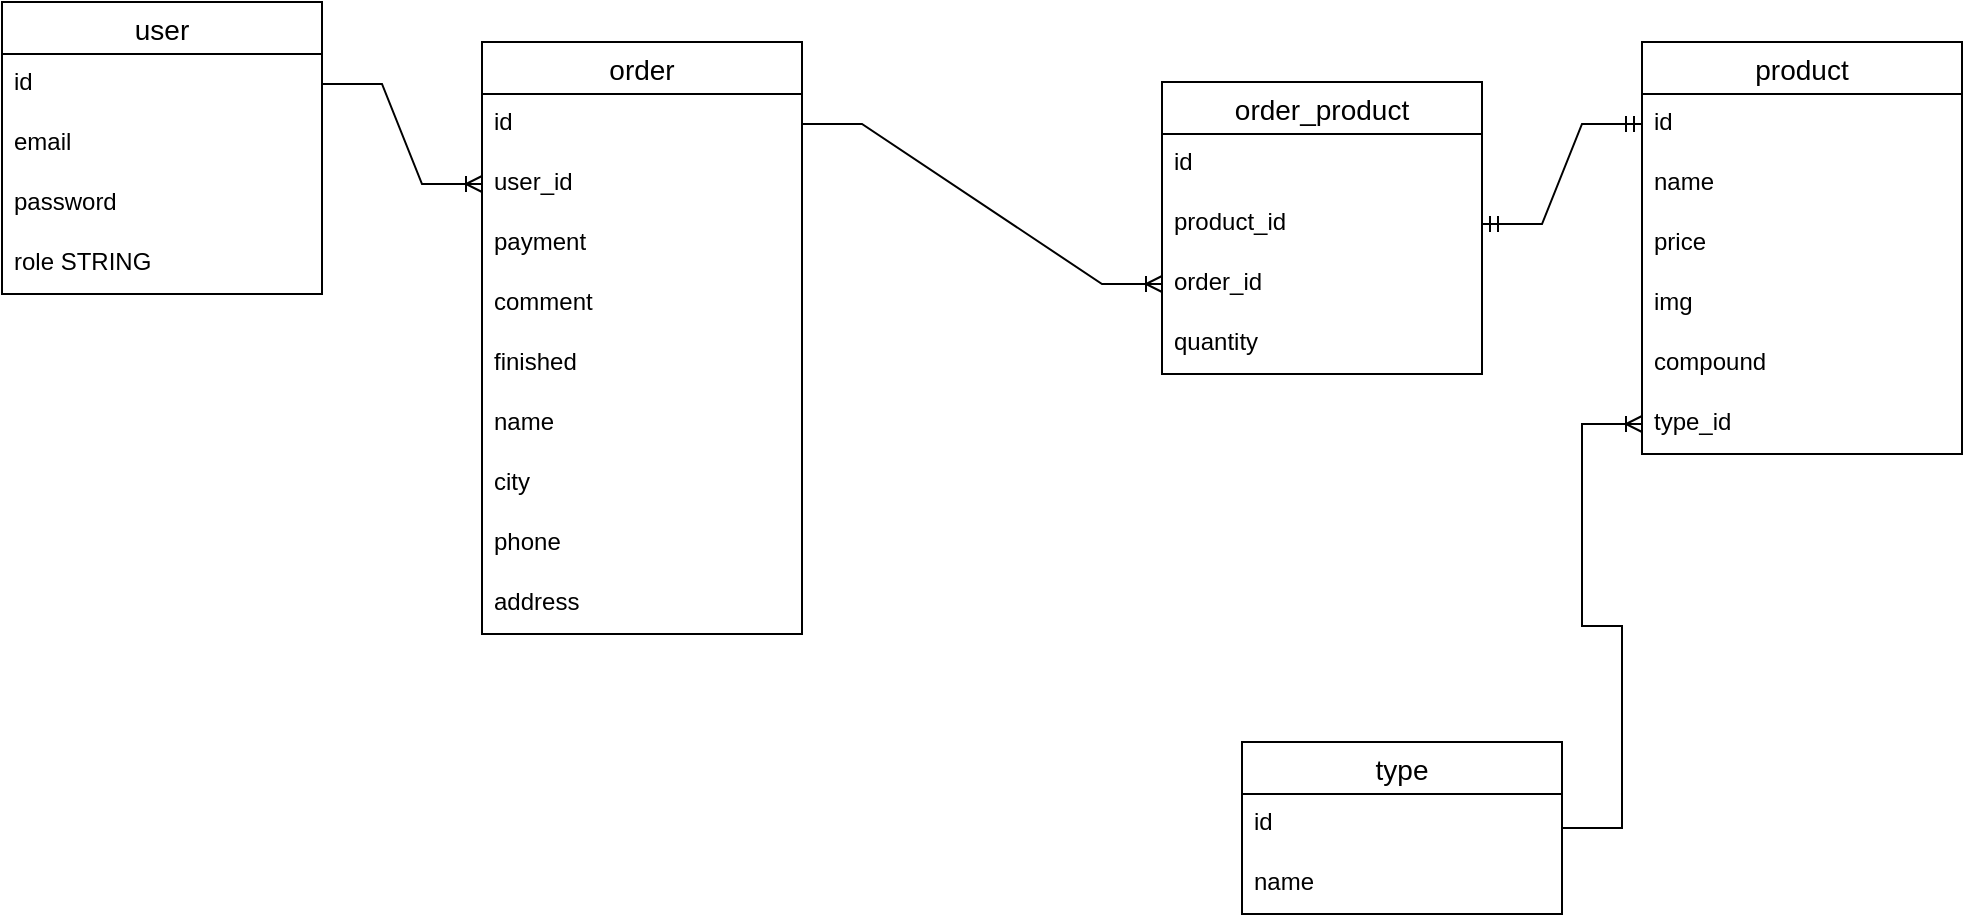 <mxfile version="21.1.4" type="device">
  <diagram name="Страница 1" id="jdLYDhshcLq_wdIVFXWi">
    <mxGraphModel dx="2219" dy="581" grid="1" gridSize="10" guides="1" tooltips="1" connect="1" arrows="1" fold="1" page="1" pageScale="1" pageWidth="1169" pageHeight="827" math="0" shadow="0">
      <root>
        <mxCell id="0" />
        <mxCell id="1" parent="0" />
        <mxCell id="Wa8RqFfKmVrpDGZSbUZW-1" value="user" style="swimlane;fontStyle=0;childLayout=stackLayout;horizontal=1;startSize=26;horizontalStack=0;resizeParent=1;resizeParentMax=0;resizeLast=0;collapsible=1;marginBottom=0;align=center;fontSize=14;" parent="1" vertex="1">
          <mxGeometry x="-40" y="340" width="160" height="146" as="geometry" />
        </mxCell>
        <mxCell id="Wa8RqFfKmVrpDGZSbUZW-2" value="id" style="text;strokeColor=none;fillColor=none;spacingLeft=4;spacingRight=4;overflow=hidden;rotatable=0;points=[[0,0.5],[1,0.5]];portConstraint=eastwest;fontSize=12;" parent="Wa8RqFfKmVrpDGZSbUZW-1" vertex="1">
          <mxGeometry y="26" width="160" height="30" as="geometry" />
        </mxCell>
        <mxCell id="Wa8RqFfKmVrpDGZSbUZW-3" value="email" style="text;strokeColor=none;fillColor=none;spacingLeft=4;spacingRight=4;overflow=hidden;rotatable=0;points=[[0,0.5],[1,0.5]];portConstraint=eastwest;fontSize=12;" parent="Wa8RqFfKmVrpDGZSbUZW-1" vertex="1">
          <mxGeometry y="56" width="160" height="30" as="geometry" />
        </mxCell>
        <mxCell id="Wa8RqFfKmVrpDGZSbUZW-4" value="password&#xa;" style="text;strokeColor=none;fillColor=none;spacingLeft=4;spacingRight=4;overflow=hidden;rotatable=0;points=[[0,0.5],[1,0.5]];portConstraint=eastwest;fontSize=12;" parent="Wa8RqFfKmVrpDGZSbUZW-1" vertex="1">
          <mxGeometry y="86" width="160" height="30" as="geometry" />
        </mxCell>
        <mxCell id="Wa8RqFfKmVrpDGZSbUZW-5" value="role STRING" style="text;strokeColor=none;fillColor=none;spacingLeft=4;spacingRight=4;overflow=hidden;rotatable=0;points=[[0,0.5],[1,0.5]];portConstraint=eastwest;fontSize=12;" parent="Wa8RqFfKmVrpDGZSbUZW-1" vertex="1">
          <mxGeometry y="116" width="160" height="30" as="geometry" />
        </mxCell>
        <mxCell id="Wa8RqFfKmVrpDGZSbUZW-11" value="product" style="swimlane;fontStyle=0;childLayout=stackLayout;horizontal=1;startSize=26;horizontalStack=0;resizeParent=1;resizeParentMax=0;resizeLast=0;collapsible=1;marginBottom=0;align=center;fontSize=14;" parent="1" vertex="1">
          <mxGeometry x="780" y="360" width="160" height="206" as="geometry" />
        </mxCell>
        <mxCell id="Wa8RqFfKmVrpDGZSbUZW-12" value="id" style="text;strokeColor=none;fillColor=none;spacingLeft=4;spacingRight=4;overflow=hidden;rotatable=0;points=[[0,0.5],[1,0.5]];portConstraint=eastwest;fontSize=12;" parent="Wa8RqFfKmVrpDGZSbUZW-11" vertex="1">
          <mxGeometry y="26" width="160" height="30" as="geometry" />
        </mxCell>
        <mxCell id="Wa8RqFfKmVrpDGZSbUZW-13" value="name" style="text;strokeColor=none;fillColor=none;spacingLeft=4;spacingRight=4;overflow=hidden;rotatable=0;points=[[0,0.5],[1,0.5]];portConstraint=eastwest;fontSize=12;" parent="Wa8RqFfKmVrpDGZSbUZW-11" vertex="1">
          <mxGeometry y="56" width="160" height="30" as="geometry" />
        </mxCell>
        <mxCell id="Wa8RqFfKmVrpDGZSbUZW-14" value="price" style="text;strokeColor=none;fillColor=none;spacingLeft=4;spacingRight=4;overflow=hidden;rotatable=0;points=[[0,0.5],[1,0.5]];portConstraint=eastwest;fontSize=12;" parent="Wa8RqFfKmVrpDGZSbUZW-11" vertex="1">
          <mxGeometry y="86" width="160" height="30" as="geometry" />
        </mxCell>
        <mxCell id="Wa8RqFfKmVrpDGZSbUZW-15" value="img" style="text;strokeColor=none;fillColor=none;spacingLeft=4;spacingRight=4;overflow=hidden;rotatable=0;points=[[0,0.5],[1,0.5]];portConstraint=eastwest;fontSize=12;" parent="Wa8RqFfKmVrpDGZSbUZW-11" vertex="1">
          <mxGeometry y="116" width="160" height="30" as="geometry" />
        </mxCell>
        <mxCell id="Wa8RqFfKmVrpDGZSbUZW-23" value="compound" style="text;strokeColor=none;fillColor=none;spacingLeft=4;spacingRight=4;overflow=hidden;rotatable=0;points=[[0,0.5],[1,0.5]];portConstraint=eastwest;fontSize=12;" parent="Wa8RqFfKmVrpDGZSbUZW-11" vertex="1">
          <mxGeometry y="146" width="160" height="30" as="geometry" />
        </mxCell>
        <mxCell id="Wa8RqFfKmVrpDGZSbUZW-16" value="type_id" style="text;strokeColor=none;fillColor=none;spacingLeft=4;spacingRight=4;overflow=hidden;rotatable=0;points=[[0,0.5],[1,0.5]];portConstraint=eastwest;fontSize=12;" parent="Wa8RqFfKmVrpDGZSbUZW-11" vertex="1">
          <mxGeometry y="176" width="160" height="30" as="geometry" />
        </mxCell>
        <mxCell id="Wa8RqFfKmVrpDGZSbUZW-17" value="type" style="swimlane;fontStyle=0;childLayout=stackLayout;horizontal=1;startSize=26;horizontalStack=0;resizeParent=1;resizeParentMax=0;resizeLast=0;collapsible=1;marginBottom=0;align=center;fontSize=14;" parent="1" vertex="1">
          <mxGeometry x="580" y="710" width="160" height="86" as="geometry" />
        </mxCell>
        <mxCell id="Wa8RqFfKmVrpDGZSbUZW-18" value="id" style="text;strokeColor=none;fillColor=none;spacingLeft=4;spacingRight=4;overflow=hidden;rotatable=0;points=[[0,0.5],[1,0.5]];portConstraint=eastwest;fontSize=12;" parent="Wa8RqFfKmVrpDGZSbUZW-17" vertex="1">
          <mxGeometry y="26" width="160" height="30" as="geometry" />
        </mxCell>
        <mxCell id="Wa8RqFfKmVrpDGZSbUZW-19" value="name" style="text;strokeColor=none;fillColor=none;spacingLeft=4;spacingRight=4;overflow=hidden;rotatable=0;points=[[0,0.5],[1,0.5]];portConstraint=eastwest;fontSize=12;" parent="Wa8RqFfKmVrpDGZSbUZW-17" vertex="1">
          <mxGeometry y="56" width="160" height="30" as="geometry" />
        </mxCell>
        <mxCell id="Wa8RqFfKmVrpDGZSbUZW-22" value="" style="edgeStyle=entityRelationEdgeStyle;fontSize=12;html=1;endArrow=ERoneToMany;rounded=0;" parent="1" source="Wa8RqFfKmVrpDGZSbUZW-17" target="Wa8RqFfKmVrpDGZSbUZW-16" edge="1">
          <mxGeometry width="100" height="100" relative="1" as="geometry">
            <mxPoint x="490" y="590" as="sourcePoint" />
            <mxPoint x="590" y="490" as="targetPoint" />
          </mxGeometry>
        </mxCell>
        <mxCell id="Wa8RqFfKmVrpDGZSbUZW-29" value="order_product" style="swimlane;fontStyle=0;childLayout=stackLayout;horizontal=1;startSize=26;horizontalStack=0;resizeParent=1;resizeParentMax=0;resizeLast=0;collapsible=1;marginBottom=0;align=center;fontSize=14;" parent="1" vertex="1">
          <mxGeometry x="540" y="380" width="160" height="146" as="geometry" />
        </mxCell>
        <mxCell id="Wa8RqFfKmVrpDGZSbUZW-30" value="id" style="text;strokeColor=none;fillColor=none;spacingLeft=4;spacingRight=4;overflow=hidden;rotatable=0;points=[[0,0.5],[1,0.5]];portConstraint=eastwest;fontSize=12;" parent="Wa8RqFfKmVrpDGZSbUZW-29" vertex="1">
          <mxGeometry y="26" width="160" height="30" as="geometry" />
        </mxCell>
        <mxCell id="vNlhN8r6zPEfreyjcE_l-7" value="product_id" style="text;strokeColor=none;fillColor=none;spacingLeft=4;spacingRight=4;overflow=hidden;rotatable=0;points=[[0,0.5],[1,0.5]];portConstraint=eastwest;fontSize=12;" parent="Wa8RqFfKmVrpDGZSbUZW-29" vertex="1">
          <mxGeometry y="56" width="160" height="30" as="geometry" />
        </mxCell>
        <mxCell id="Wa8RqFfKmVrpDGZSbUZW-32" value="order_id" style="text;strokeColor=none;fillColor=none;spacingLeft=4;spacingRight=4;overflow=hidden;rotatable=0;points=[[0,0.5],[1,0.5]];portConstraint=eastwest;fontSize=12;" parent="Wa8RqFfKmVrpDGZSbUZW-29" vertex="1">
          <mxGeometry y="86" width="160" height="30" as="geometry" />
        </mxCell>
        <mxCell id="dJR-EsEwTMYf2EGDJNFB-6" value="quantity" style="text;strokeColor=none;fillColor=none;spacingLeft=4;spacingRight=4;overflow=hidden;rotatable=0;points=[[0,0.5],[1,0.5]];portConstraint=eastwest;fontSize=12;" parent="Wa8RqFfKmVrpDGZSbUZW-29" vertex="1">
          <mxGeometry y="116" width="160" height="30" as="geometry" />
        </mxCell>
        <mxCell id="Wa8RqFfKmVrpDGZSbUZW-34" value="" style="edgeStyle=entityRelationEdgeStyle;fontSize=12;html=1;endArrow=ERmandOne;startArrow=ERmandOne;rounded=0;exitX=1;exitY=0.5;exitDx=0;exitDy=0;" parent="1" source="vNlhN8r6zPEfreyjcE_l-7" target="Wa8RqFfKmVrpDGZSbUZW-12" edge="1">
          <mxGeometry width="100" height="100" relative="1" as="geometry">
            <mxPoint x="640" y="590" as="sourcePoint" />
            <mxPoint x="740" y="490" as="targetPoint" />
          </mxGeometry>
        </mxCell>
        <mxCell id="dJR-EsEwTMYf2EGDJNFB-1" value="order" style="swimlane;fontStyle=0;childLayout=stackLayout;horizontal=1;startSize=26;horizontalStack=0;resizeParent=1;resizeParentMax=0;resizeLast=0;collapsible=1;marginBottom=0;align=center;fontSize=14;" parent="1" vertex="1">
          <mxGeometry x="200" y="360" width="160" height="296" as="geometry">
            <mxRectangle x="270" y="580" width="70" height="30" as="alternateBounds" />
          </mxGeometry>
        </mxCell>
        <mxCell id="dJR-EsEwTMYf2EGDJNFB-2" value="id" style="text;strokeColor=none;fillColor=none;spacingLeft=4;spacingRight=4;overflow=hidden;rotatable=0;points=[[0,0.5],[1,0.5]];portConstraint=eastwest;fontSize=12;" parent="dJR-EsEwTMYf2EGDJNFB-1" vertex="1">
          <mxGeometry y="26" width="160" height="30" as="geometry" />
        </mxCell>
        <mxCell id="Wa8RqFfKmVrpDGZSbUZW-8" value="user_id&#xa;" style="text;strokeColor=none;fillColor=none;spacingLeft=4;spacingRight=4;overflow=hidden;rotatable=0;points=[[0,0.5],[1,0.5]];portConstraint=eastwest;fontSize=12;" parent="dJR-EsEwTMYf2EGDJNFB-1" vertex="1">
          <mxGeometry y="56" width="160" height="30" as="geometry" />
        </mxCell>
        <mxCell id="vNlhN8r6zPEfreyjcE_l-11" value="payment" style="text;strokeColor=none;fillColor=none;spacingLeft=4;spacingRight=4;overflow=hidden;rotatable=0;points=[[0,0.5],[1,0.5]];portConstraint=eastwest;fontSize=12;" parent="dJR-EsEwTMYf2EGDJNFB-1" vertex="1">
          <mxGeometry y="86" width="160" height="30" as="geometry" />
        </mxCell>
        <mxCell id="vNlhN8r6zPEfreyjcE_l-10" value="comment" style="text;strokeColor=none;fillColor=none;spacingLeft=4;spacingRight=4;overflow=hidden;rotatable=0;points=[[0,0.5],[1,0.5]];portConstraint=eastwest;fontSize=12;" parent="dJR-EsEwTMYf2EGDJNFB-1" vertex="1">
          <mxGeometry y="116" width="160" height="30" as="geometry" />
        </mxCell>
        <mxCell id="RSkMg8dypEvDX5QDLAEg-2" value="finished" style="text;strokeColor=none;fillColor=none;spacingLeft=4;spacingRight=4;overflow=hidden;rotatable=0;points=[[0,0.5],[1,0.5]];portConstraint=eastwest;fontSize=12;" parent="dJR-EsEwTMYf2EGDJNFB-1" vertex="1">
          <mxGeometry y="146" width="160" height="30" as="geometry" />
        </mxCell>
        <mxCell id="RSkMg8dypEvDX5QDLAEg-1" value="name" style="text;strokeColor=none;fillColor=none;spacingLeft=4;spacingRight=4;overflow=hidden;rotatable=0;points=[[0,0.5],[1,0.5]];portConstraint=eastwest;fontSize=12;" parent="dJR-EsEwTMYf2EGDJNFB-1" vertex="1">
          <mxGeometry y="176" width="160" height="30" as="geometry" />
        </mxCell>
        <mxCell id="vNlhN8r6zPEfreyjcE_l-9" value="city" style="text;strokeColor=none;fillColor=none;spacingLeft=4;spacingRight=4;overflow=hidden;rotatable=0;points=[[0,0.5],[1,0.5]];portConstraint=eastwest;fontSize=12;" parent="dJR-EsEwTMYf2EGDJNFB-1" vertex="1">
          <mxGeometry y="206" width="160" height="30" as="geometry" />
        </mxCell>
        <mxCell id="vNlhN8r6zPEfreyjcE_l-12" value="phone" style="text;strokeColor=none;fillColor=none;spacingLeft=4;spacingRight=4;overflow=hidden;rotatable=0;points=[[0,0.5],[1,0.5]];portConstraint=eastwest;fontSize=12;" parent="dJR-EsEwTMYf2EGDJNFB-1" vertex="1">
          <mxGeometry y="236" width="160" height="30" as="geometry" />
        </mxCell>
        <mxCell id="vNlhN8r6zPEfreyjcE_l-8" value="address" style="text;strokeColor=none;fillColor=none;spacingLeft=4;spacingRight=4;overflow=hidden;rotatable=0;points=[[0,0.5],[1,0.5]];portConstraint=eastwest;fontSize=12;" parent="dJR-EsEwTMYf2EGDJNFB-1" vertex="1">
          <mxGeometry y="266" width="160" height="30" as="geometry" />
        </mxCell>
        <mxCell id="dJR-EsEwTMYf2EGDJNFB-5" value="" style="edgeStyle=entityRelationEdgeStyle;fontSize=12;html=1;endArrow=ERoneToMany;rounded=0;exitX=1;exitY=0.5;exitDx=0;exitDy=0;entryX=0;entryY=0.5;entryDx=0;entryDy=0;" parent="1" source="dJR-EsEwTMYf2EGDJNFB-2" target="Wa8RqFfKmVrpDGZSbUZW-32" edge="1">
          <mxGeometry width="100" height="100" relative="1" as="geometry">
            <mxPoint x="490" y="660" as="sourcePoint" />
            <mxPoint x="480" y="530" as="targetPoint" />
          </mxGeometry>
        </mxCell>
        <mxCell id="ggKNovf9OT_OSOuuTMhl-1" value="" style="edgeStyle=entityRelationEdgeStyle;fontSize=12;html=1;endArrow=ERoneToMany;rounded=0;entryX=0;entryY=0.5;entryDx=0;entryDy=0;" parent="1" source="Wa8RqFfKmVrpDGZSbUZW-2" target="Wa8RqFfKmVrpDGZSbUZW-8" edge="1">
          <mxGeometry width="100" height="100" relative="1" as="geometry">
            <mxPoint x="160" y="710" as="sourcePoint" />
            <mxPoint x="260" y="610" as="targetPoint" />
          </mxGeometry>
        </mxCell>
      </root>
    </mxGraphModel>
  </diagram>
</mxfile>
